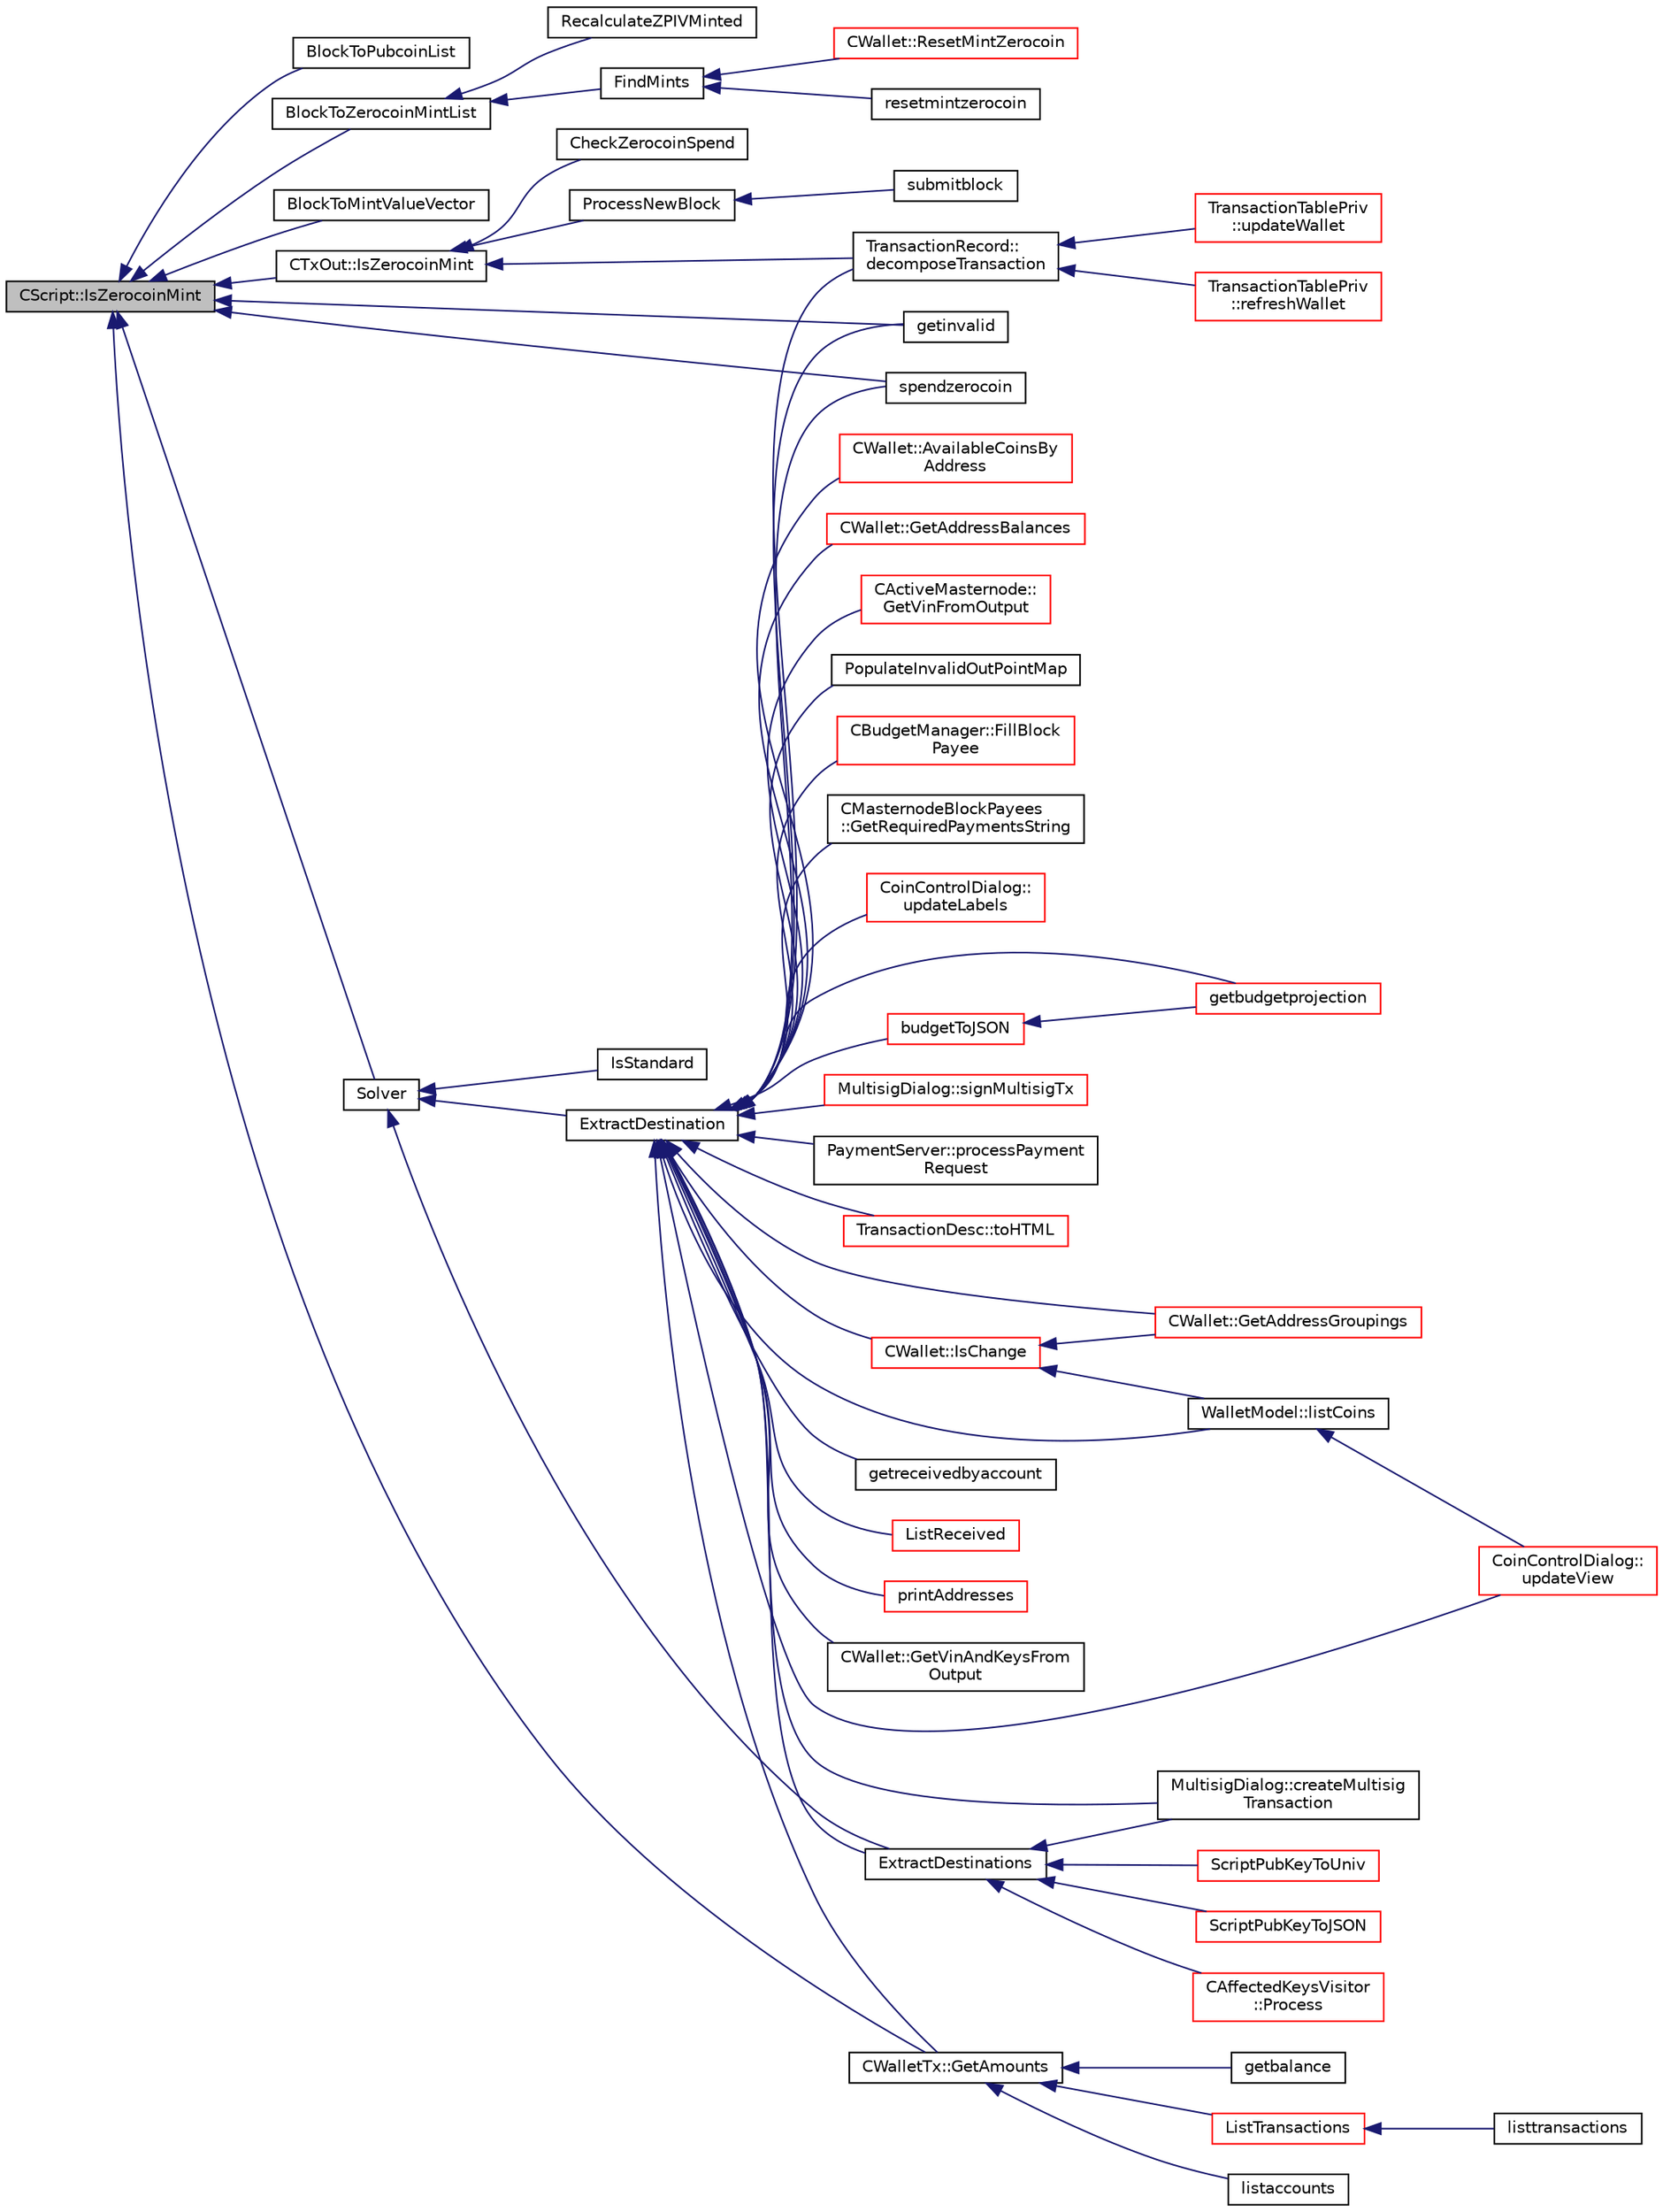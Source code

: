 digraph "CScript::IsZerocoinMint"
{
  edge [fontname="Helvetica",fontsize="10",labelfontname="Helvetica",labelfontsize="10"];
  node [fontname="Helvetica",fontsize="10",shape=record];
  rankdir="LR";
  Node651 [label="CScript::IsZerocoinMint",height=0.2,width=0.4,color="black", fillcolor="grey75", style="filled", fontcolor="black"];
  Node651 -> Node652 [dir="back",color="midnightblue",fontsize="10",style="solid",fontname="Helvetica"];
  Node652 [label="BlockToPubcoinList",height=0.2,width=0.4,color="black", fillcolor="white", style="filled",URL="$main_8h.html#a4834d60ccd1a14ab8f60f476de6e2eab"];
  Node651 -> Node653 [dir="back",color="midnightblue",fontsize="10",style="solid",fontname="Helvetica"];
  Node653 [label="BlockToZerocoinMintList",height=0.2,width=0.4,color="black", fillcolor="white", style="filled",URL="$main_8h.html#ac317d8f586a4d15e3a7e91debf18b646"];
  Node653 -> Node654 [dir="back",color="midnightblue",fontsize="10",style="solid",fontname="Helvetica"];
  Node654 [label="FindMints",height=0.2,width=0.4,color="black", fillcolor="white", style="filled",URL="$main_8h.html#a5bdf923beb5f3417fd033c28216b6acb"];
  Node654 -> Node655 [dir="back",color="midnightblue",fontsize="10",style="solid",fontname="Helvetica"];
  Node655 [label="resetmintzerocoin",height=0.2,width=0.4,color="black", fillcolor="white", style="filled",URL="$rpcwallet_8cpp.html#a9336d9bdaa3e1ebb98fb2cc6fdef1d9b"];
  Node654 -> Node656 [dir="back",color="midnightblue",fontsize="10",style="solid",fontname="Helvetica"];
  Node656 [label="CWallet::ResetMintZerocoin",height=0.2,width=0.4,color="red", fillcolor="white", style="filled",URL="$class_c_wallet.html#a48b81fb27683fe4693a7385909dcd391"];
  Node653 -> Node658 [dir="back",color="midnightblue",fontsize="10",style="solid",fontname="Helvetica"];
  Node658 [label="RecalculateZPIVMinted",height=0.2,width=0.4,color="black", fillcolor="white", style="filled",URL="$main_8h.html#ae5605fe0b5412051837b1d11fc0bece0"];
  Node651 -> Node659 [dir="back",color="midnightblue",fontsize="10",style="solid",fontname="Helvetica"];
  Node659 [label="BlockToMintValueVector",height=0.2,width=0.4,color="black", fillcolor="white", style="filled",URL="$main_8h.html#a9a05ff47060060936db4e35eed620d3f"];
  Node651 -> Node660 [dir="back",color="midnightblue",fontsize="10",style="solid",fontname="Helvetica"];
  Node660 [label="CTxOut::IsZerocoinMint",height=0.2,width=0.4,color="black", fillcolor="white", style="filled",URL="$class_c_tx_out.html#a94d2d89e02ab1e8a7d0c2326aaa35725"];
  Node660 -> Node661 [dir="back",color="midnightblue",fontsize="10",style="solid",fontname="Helvetica"];
  Node661 [label="CheckZerocoinSpend",height=0.2,width=0.4,color="black", fillcolor="white", style="filled",URL="$main_8h.html#a807779481cfbaf0337e497e0c2644b1c"];
  Node660 -> Node662 [dir="back",color="midnightblue",fontsize="10",style="solid",fontname="Helvetica"];
  Node662 [label="ProcessNewBlock",height=0.2,width=0.4,color="black", fillcolor="white", style="filled",URL="$main_8h.html#abb32e71aca0c6a769d419194ada13851",tooltip="Process an incoming block. "];
  Node662 -> Node663 [dir="back",color="midnightblue",fontsize="10",style="solid",fontname="Helvetica"];
  Node663 [label="submitblock",height=0.2,width=0.4,color="black", fillcolor="white", style="filled",URL="$rpcmining_8cpp.html#a6fc1aa077add8cb1c74207056616134d"];
  Node660 -> Node664 [dir="back",color="midnightblue",fontsize="10",style="solid",fontname="Helvetica"];
  Node664 [label="TransactionRecord::\ldecomposeTransaction",height=0.2,width=0.4,color="black", fillcolor="white", style="filled",URL="$class_transaction_record.html#a9f5db4465fa5fdcc3f9af525096bcdb9"];
  Node664 -> Node665 [dir="back",color="midnightblue",fontsize="10",style="solid",fontname="Helvetica"];
  Node665 [label="TransactionTablePriv\l::refreshWallet",height=0.2,width=0.4,color="red", fillcolor="white", style="filled",URL="$class_transaction_table_priv.html#a1f81da5d7cfb2aac03a5e18e6bc91792"];
  Node664 -> Node667 [dir="back",color="midnightblue",fontsize="10",style="solid",fontname="Helvetica"];
  Node667 [label="TransactionTablePriv\l::updateWallet",height=0.2,width=0.4,color="red", fillcolor="white", style="filled",URL="$class_transaction_table_priv.html#a5a8454ce91251c4d9eb927bf2850745c"];
  Node651 -> Node669 [dir="back",color="midnightblue",fontsize="10",style="solid",fontname="Helvetica"];
  Node669 [label="getinvalid",height=0.2,width=0.4,color="black", fillcolor="white", style="filled",URL="$rpcblockchain_8cpp.html#a1a8c56576372cf3e61515c4b7b55e60f"];
  Node651 -> Node670 [dir="back",color="midnightblue",fontsize="10",style="solid",fontname="Helvetica"];
  Node670 [label="spendzerocoin",height=0.2,width=0.4,color="black", fillcolor="white", style="filled",URL="$rpcwallet_8cpp.html#adea64c692ec279a1a3a2c9143f264955"];
  Node651 -> Node671 [dir="back",color="midnightblue",fontsize="10",style="solid",fontname="Helvetica"];
  Node671 [label="Solver",height=0.2,width=0.4,color="black", fillcolor="white", style="filled",URL="$standard_8h.html#a81899059ee66f695aaf96a07d5e2ebdc",tooltip="Return public keys or hashes from scriptPubKey, for &#39;standard&#39; transaction types. ..."];
  Node671 -> Node672 [dir="back",color="midnightblue",fontsize="10",style="solid",fontname="Helvetica"];
  Node672 [label="IsStandard",height=0.2,width=0.4,color="black", fillcolor="white", style="filled",URL="$standard_8h.html#abb2b48ecfd43dcb01e25d9d4c333a340"];
  Node671 -> Node673 [dir="back",color="midnightblue",fontsize="10",style="solid",fontname="Helvetica"];
  Node673 [label="ExtractDestination",height=0.2,width=0.4,color="black", fillcolor="white", style="filled",URL="$standard_8h.html#a951f7e601746ae076afdf3169ecca2fc"];
  Node673 -> Node674 [dir="back",color="midnightblue",fontsize="10",style="solid",fontname="Helvetica"];
  Node674 [label="CActiveMasternode::\lGetVinFromOutput",height=0.2,width=0.4,color="red", fillcolor="white", style="filled",URL="$class_c_active_masternode.html#abc2ae1e24001f80ace4bbea2b6453944"];
  Node673 -> Node680 [dir="back",color="midnightblue",fontsize="10",style="solid",fontname="Helvetica"];
  Node680 [label="PopulateInvalidOutPointMap",height=0.2,width=0.4,color="black", fillcolor="white", style="filled",URL="$main_8h.html#ae7d38ec9b36061a4216d318d34dde6e2"];
  Node673 -> Node681 [dir="back",color="midnightblue",fontsize="10",style="solid",fontname="Helvetica"];
  Node681 [label="CBudgetManager::FillBlock\lPayee",height=0.2,width=0.4,color="red", fillcolor="white", style="filled",URL="$class_c_budget_manager.html#aa52f3ff6c434fa5bf1a9e40d41bf4ade"];
  Node673 -> Node683 [dir="back",color="midnightblue",fontsize="10",style="solid",fontname="Helvetica"];
  Node683 [label="CMasternodeBlockPayees\l::GetRequiredPaymentsString",height=0.2,width=0.4,color="black", fillcolor="white", style="filled",URL="$class_c_masternode_block_payees.html#a1026e555a9484567ea6cbfe8f90b428e"];
  Node673 -> Node684 [dir="back",color="midnightblue",fontsize="10",style="solid",fontname="Helvetica"];
  Node684 [label="CoinControlDialog::\lupdateLabels",height=0.2,width=0.4,color="red", fillcolor="white", style="filled",URL="$class_coin_control_dialog.html#a4fc60e89b097952ff22dc0f9c58c87d9"];
  Node673 -> Node718 [dir="back",color="midnightblue",fontsize="10",style="solid",fontname="Helvetica"];
  Node718 [label="CoinControlDialog::\lupdateView",height=0.2,width=0.4,color="red", fillcolor="white", style="filled",URL="$class_coin_control_dialog.html#aadea33050e5c1efd5eae8d2fcfa721f9"];
  Node673 -> Node721 [dir="back",color="midnightblue",fontsize="10",style="solid",fontname="Helvetica"];
  Node721 [label="MultisigDialog::createMultisig\lTransaction",height=0.2,width=0.4,color="black", fillcolor="white", style="filled",URL="$class_multisig_dialog.html#aef15617d396337a9ebdd9516f825ac4a"];
  Node673 -> Node722 [dir="back",color="midnightblue",fontsize="10",style="solid",fontname="Helvetica"];
  Node722 [label="MultisigDialog::signMultisigTx",height=0.2,width=0.4,color="red", fillcolor="white", style="filled",URL="$class_multisig_dialog.html#accd639f522281361bdf409e88909eb98"];
  Node673 -> Node724 [dir="back",color="midnightblue",fontsize="10",style="solid",fontname="Helvetica"];
  Node724 [label="PaymentServer::processPayment\lRequest",height=0.2,width=0.4,color="black", fillcolor="white", style="filled",URL="$class_payment_server.html#abe96a7c90755b8e1975e380b5a8228bd"];
  Node673 -> Node725 [dir="back",color="midnightblue",fontsize="10",style="solid",fontname="Helvetica"];
  Node725 [label="TransactionDesc::toHTML",height=0.2,width=0.4,color="red", fillcolor="white", style="filled",URL="$class_transaction_desc.html#ab7c9dbb2048aae121dd9d75df86e64f4"];
  Node673 -> Node664 [dir="back",color="midnightblue",fontsize="10",style="solid",fontname="Helvetica"];
  Node673 -> Node727 [dir="back",color="midnightblue",fontsize="10",style="solid",fontname="Helvetica"];
  Node727 [label="WalletModel::listCoins",height=0.2,width=0.4,color="black", fillcolor="white", style="filled",URL="$class_wallet_model.html#ae5ce26bba42701b45de766ef11cc9a47"];
  Node727 -> Node718 [dir="back",color="midnightblue",fontsize="10",style="solid",fontname="Helvetica"];
  Node673 -> Node669 [dir="back",color="midnightblue",fontsize="10",style="solid",fontname="Helvetica"];
  Node673 -> Node728 [dir="back",color="midnightblue",fontsize="10",style="solid",fontname="Helvetica"];
  Node728 [label="budgetToJSON",height=0.2,width=0.4,color="red", fillcolor="white", style="filled",URL="$rpcmasternode-budget_8cpp.html#a936b80f9033a0a5e8d4fa1a2079da90c"];
  Node728 -> Node729 [dir="back",color="midnightblue",fontsize="10",style="solid",fontname="Helvetica"];
  Node729 [label="getbudgetprojection",height=0.2,width=0.4,color="red", fillcolor="white", style="filled",URL="$rpcmasternode-budget_8cpp.html#a8e629a3c50d4496bdf961d2841754b27"];
  Node673 -> Node729 [dir="back",color="midnightblue",fontsize="10",style="solid",fontname="Helvetica"];
  Node673 -> Node732 [dir="back",color="midnightblue",fontsize="10",style="solid",fontname="Helvetica"];
  Node732 [label="getreceivedbyaccount",height=0.2,width=0.4,color="black", fillcolor="white", style="filled",URL="$rpcwallet_8cpp.html#a07526be5270b0e55b4a0b79c01205f3d"];
  Node673 -> Node733 [dir="back",color="midnightblue",fontsize="10",style="solid",fontname="Helvetica"];
  Node733 [label="ListReceived",height=0.2,width=0.4,color="red", fillcolor="white", style="filled",URL="$rpcwallet_8cpp.html#a0cc958f67a8d6d0002cb4fee19eddb5c"];
  Node673 -> Node736 [dir="back",color="midnightblue",fontsize="10",style="solid",fontname="Helvetica"];
  Node736 [label="printAddresses",height=0.2,width=0.4,color="red", fillcolor="white", style="filled",URL="$rpcwallet_8cpp.html#a4360b9e906ccc9414a35fc6cdc1f4517"];
  Node673 -> Node670 [dir="back",color="midnightblue",fontsize="10",style="solid",fontname="Helvetica"];
  Node673 -> Node738 [dir="back",color="midnightblue",fontsize="10",style="solid",fontname="Helvetica"];
  Node738 [label="ExtractDestinations",height=0.2,width=0.4,color="black", fillcolor="white", style="filled",URL="$standard_8h.html#a49e36ddce090cc66aba405c0755c8be7"];
  Node738 -> Node739 [dir="back",color="midnightblue",fontsize="10",style="solid",fontname="Helvetica"];
  Node739 [label="ScriptPubKeyToUniv",height=0.2,width=0.4,color="red", fillcolor="white", style="filled",URL="$core__write_8cpp.html#a4a51bf7268adbdcd58e7af445ea4db61"];
  Node738 -> Node721 [dir="back",color="midnightblue",fontsize="10",style="solid",fontname="Helvetica"];
  Node738 -> Node741 [dir="back",color="midnightblue",fontsize="10",style="solid",fontname="Helvetica"];
  Node741 [label="ScriptPubKeyToJSON",height=0.2,width=0.4,color="red", fillcolor="white", style="filled",URL="$rpcrawtransaction_8cpp.html#acb6efc0d76394e3858fe7451148069c2"];
  Node738 -> Node746 [dir="back",color="midnightblue",fontsize="10",style="solid",fontname="Helvetica"];
  Node746 [label="CAffectedKeysVisitor\l::Process",height=0.2,width=0.4,color="red", fillcolor="white", style="filled",URL="$class_c_affected_keys_visitor.html#a749859ce2a826e2d60c8fe31685efae3"];
  Node673 -> Node750 [dir="back",color="midnightblue",fontsize="10",style="solid",fontname="Helvetica"];
  Node750 [label="CWallet::GetVinAndKeysFrom\lOutput",height=0.2,width=0.4,color="black", fillcolor="white", style="filled",URL="$group__map_wallet.html#ga7621515b3195b8c8fb130c509725c9f2",tooltip="Extract txin information and keys from output. "];
  Node673 -> Node751 [dir="back",color="midnightblue",fontsize="10",style="solid",fontname="Helvetica"];
  Node751 [label="CWallet::IsChange",height=0.2,width=0.4,color="red", fillcolor="white", style="filled",URL="$group__map_wallet.html#gaba1c6108b7d2d3800dd487bab4c4c82e"];
  Node751 -> Node727 [dir="back",color="midnightblue",fontsize="10",style="solid",fontname="Helvetica"];
  Node751 -> Node752 [dir="back",color="midnightblue",fontsize="10",style="solid",fontname="Helvetica"];
  Node752 [label="CWallet::GetAddressGroupings",height=0.2,width=0.4,color="red", fillcolor="white", style="filled",URL="$group___actions.html#ga8eacbac6ad3697d90b98dfe02632f8ef"];
  Node673 -> Node757 [dir="back",color="midnightblue",fontsize="10",style="solid",fontname="Helvetica"];
  Node757 [label="CWalletTx::GetAmounts",height=0.2,width=0.4,color="black", fillcolor="white", style="filled",URL="$group__map_wallet.html#ga75c673700a9d5fa2b0ab63bfd094b045"];
  Node757 -> Node758 [dir="back",color="midnightblue",fontsize="10",style="solid",fontname="Helvetica"];
  Node758 [label="getbalance",height=0.2,width=0.4,color="black", fillcolor="white", style="filled",URL="$rpcwallet_8cpp.html#a1fdcef480c78c033eb587bd442ec305f"];
  Node757 -> Node759 [dir="back",color="midnightblue",fontsize="10",style="solid",fontname="Helvetica"];
  Node759 [label="ListTransactions",height=0.2,width=0.4,color="red", fillcolor="white", style="filled",URL="$rpcwallet_8cpp.html#a460d931e7f098979bea783409c971d53"];
  Node759 -> Node760 [dir="back",color="midnightblue",fontsize="10",style="solid",fontname="Helvetica"];
  Node760 [label="listtransactions",height=0.2,width=0.4,color="black", fillcolor="white", style="filled",URL="$rpcwallet_8cpp.html#a3247ccfc52f810122e28895d423e13fd"];
  Node757 -> Node763 [dir="back",color="midnightblue",fontsize="10",style="solid",fontname="Helvetica"];
  Node763 [label="listaccounts",height=0.2,width=0.4,color="black", fillcolor="white", style="filled",URL="$rpcwallet_8cpp.html#a0cd5dc1112a6c6d5a29a381cd7967fc5"];
  Node673 -> Node764 [dir="back",color="midnightblue",fontsize="10",style="solid",fontname="Helvetica"];
  Node764 [label="CWallet::AvailableCoinsBy\lAddress",height=0.2,width=0.4,color="red", fillcolor="white", style="filled",URL="$group___actions.html#gad32b1df139d0c2e26903f4e5ceaabe61"];
  Node673 -> Node766 [dir="back",color="midnightblue",fontsize="10",style="solid",fontname="Helvetica"];
  Node766 [label="CWallet::GetAddressBalances",height=0.2,width=0.4,color="red", fillcolor="white", style="filled",URL="$group___actions.html#gadf2b4ac337ddb271555985cec82e43e6"];
  Node673 -> Node752 [dir="back",color="midnightblue",fontsize="10",style="solid",fontname="Helvetica"];
  Node671 -> Node738 [dir="back",color="midnightblue",fontsize="10",style="solid",fontname="Helvetica"];
  Node651 -> Node757 [dir="back",color="midnightblue",fontsize="10",style="solid",fontname="Helvetica"];
}

